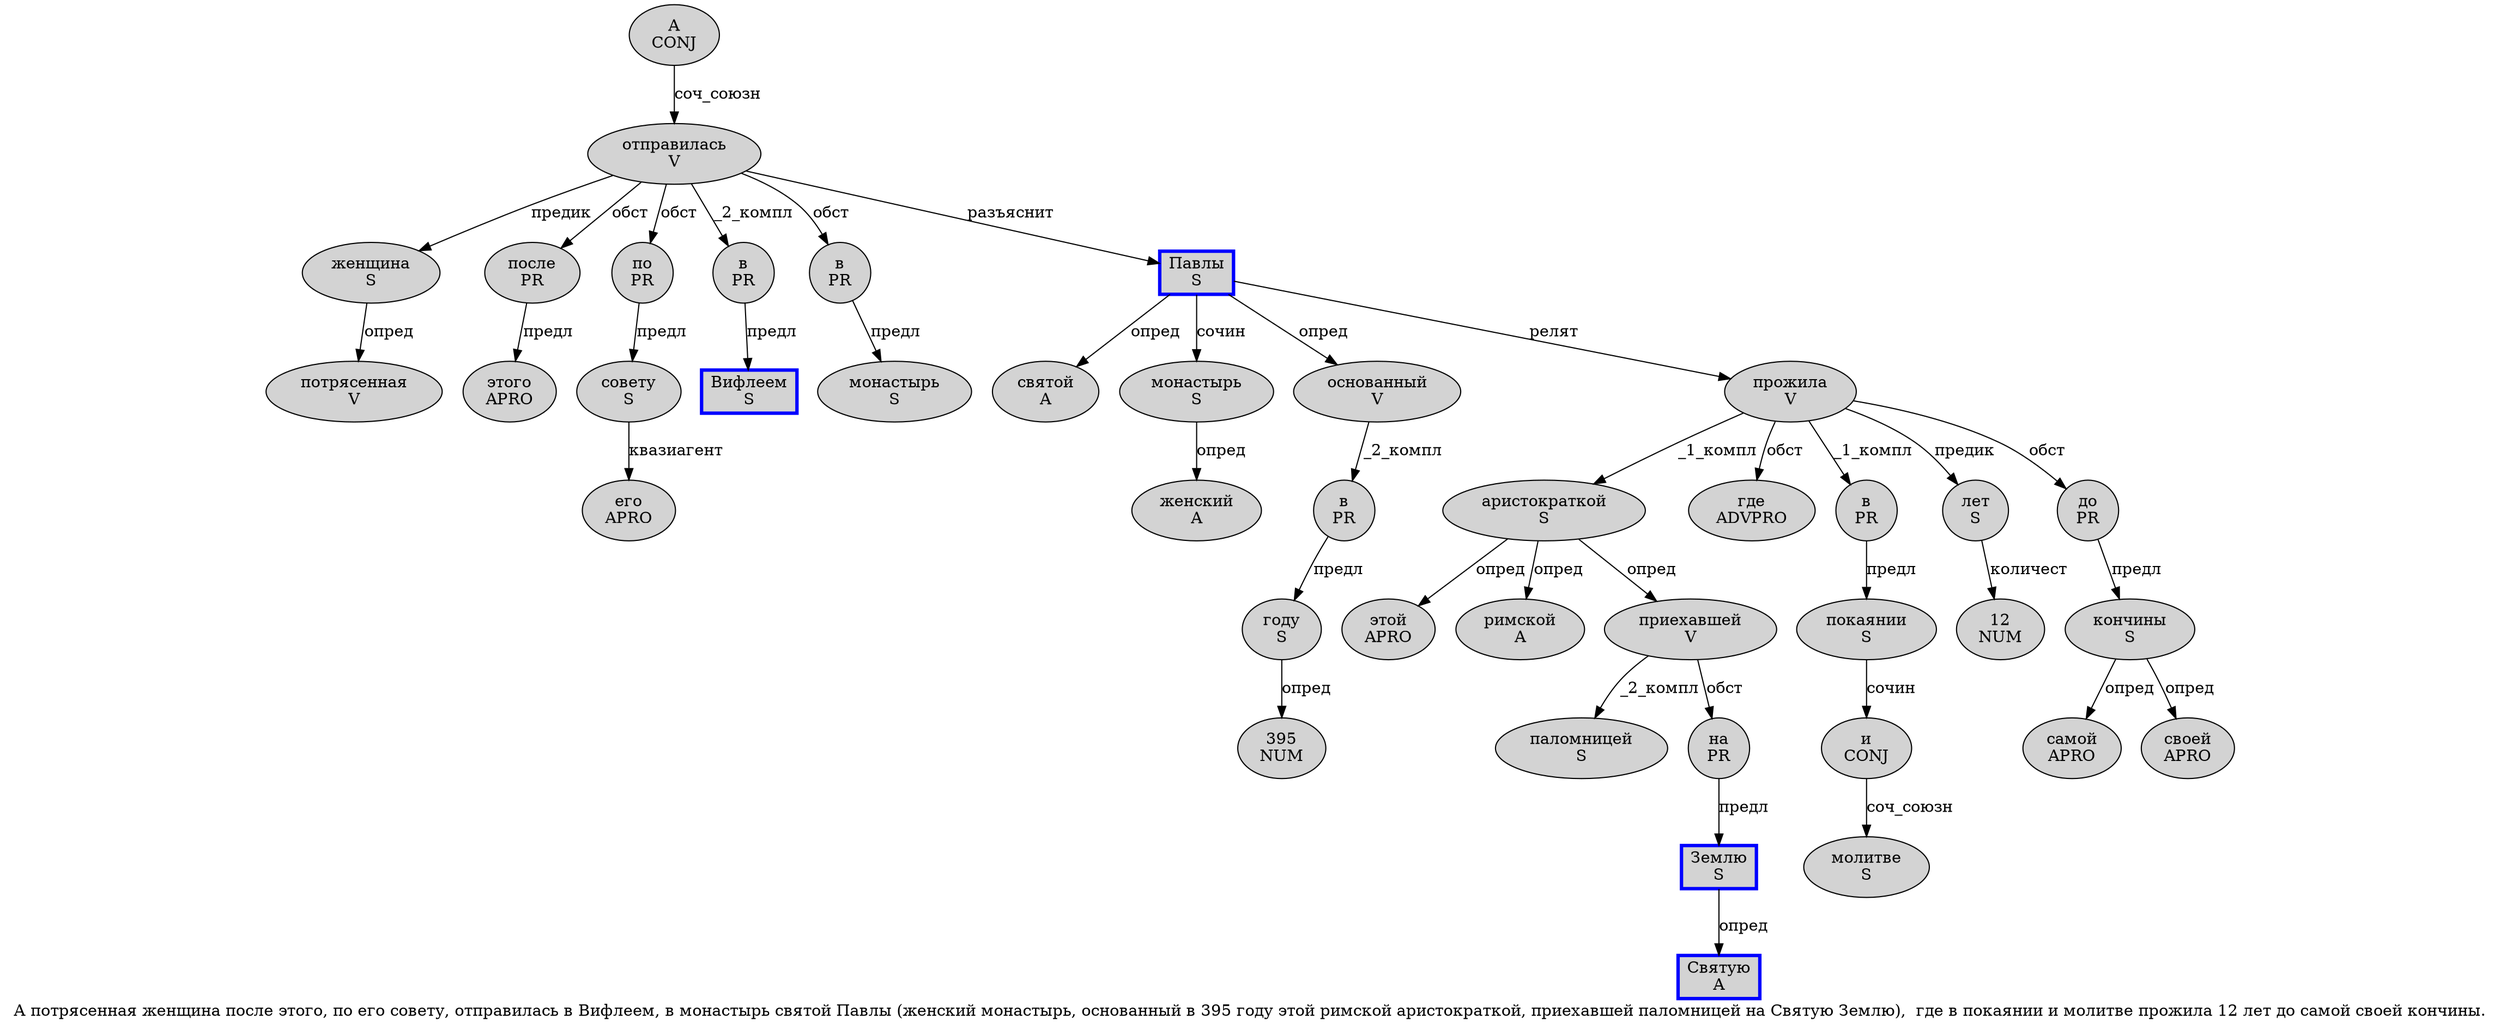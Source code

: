 digraph SENTENCE_671 {
	graph [label="А потрясенная женщина после этого, по его совету, отправилась в Вифлеем, в монастырь святой Павлы (женский монастырь, основанный в 395 году этой римской аристократкой, приехавшей паломницей на Святую Землю),  где в покаянии и молитве прожила 12 лет до самой своей кончины."]
	node [style=filled]
		0 [label="А
CONJ" color="" fillcolor=lightgray penwidth=1 shape=ellipse]
		1 [label="потрясенная
V" color="" fillcolor=lightgray penwidth=1 shape=ellipse]
		2 [label="женщина
S" color="" fillcolor=lightgray penwidth=1 shape=ellipse]
		3 [label="после
PR" color="" fillcolor=lightgray penwidth=1 shape=ellipse]
		4 [label="этого
APRO" color="" fillcolor=lightgray penwidth=1 shape=ellipse]
		6 [label="по
PR" color="" fillcolor=lightgray penwidth=1 shape=ellipse]
		7 [label="его
APRO" color="" fillcolor=lightgray penwidth=1 shape=ellipse]
		8 [label="совету
S" color="" fillcolor=lightgray penwidth=1 shape=ellipse]
		10 [label="отправилась
V" color="" fillcolor=lightgray penwidth=1 shape=ellipse]
		11 [label="в
PR" color="" fillcolor=lightgray penwidth=1 shape=ellipse]
		12 [label="Вифлеем
S" color=blue fillcolor=lightgray penwidth=3 shape=box]
		14 [label="в
PR" color="" fillcolor=lightgray penwidth=1 shape=ellipse]
		15 [label="монастырь
S" color="" fillcolor=lightgray penwidth=1 shape=ellipse]
		16 [label="святой
A" color="" fillcolor=lightgray penwidth=1 shape=ellipse]
		17 [label="Павлы
S" color=blue fillcolor=lightgray penwidth=3 shape=box]
		19 [label="женский
A" color="" fillcolor=lightgray penwidth=1 shape=ellipse]
		20 [label="монастырь
S" color="" fillcolor=lightgray penwidth=1 shape=ellipse]
		22 [label="основанный
V" color="" fillcolor=lightgray penwidth=1 shape=ellipse]
		23 [label="в
PR" color="" fillcolor=lightgray penwidth=1 shape=ellipse]
		24 [label="395
NUM" color="" fillcolor=lightgray penwidth=1 shape=ellipse]
		25 [label="году
S" color="" fillcolor=lightgray penwidth=1 shape=ellipse]
		26 [label="этой
APRO" color="" fillcolor=lightgray penwidth=1 shape=ellipse]
		27 [label="римской
A" color="" fillcolor=lightgray penwidth=1 shape=ellipse]
		28 [label="аристократкой
S" color="" fillcolor=lightgray penwidth=1 shape=ellipse]
		30 [label="приехавшей
V" color="" fillcolor=lightgray penwidth=1 shape=ellipse]
		31 [label="паломницей
S" color="" fillcolor=lightgray penwidth=1 shape=ellipse]
		32 [label="на
PR" color="" fillcolor=lightgray penwidth=1 shape=ellipse]
		33 [label="Святую
A" color=blue fillcolor=lightgray penwidth=3 shape=box]
		34 [label="Землю
S" color=blue fillcolor=lightgray penwidth=3 shape=box]
		37 [label="где
ADVPRO" color="" fillcolor=lightgray penwidth=1 shape=ellipse]
		38 [label="в
PR" color="" fillcolor=lightgray penwidth=1 shape=ellipse]
		39 [label="покаянии
S" color="" fillcolor=lightgray penwidth=1 shape=ellipse]
		40 [label="и
CONJ" color="" fillcolor=lightgray penwidth=1 shape=ellipse]
		41 [label="молитве
S" color="" fillcolor=lightgray penwidth=1 shape=ellipse]
		42 [label="прожила
V" color="" fillcolor=lightgray penwidth=1 shape=ellipse]
		43 [label="12
NUM" color="" fillcolor=lightgray penwidth=1 shape=ellipse]
		44 [label="лет
S" color="" fillcolor=lightgray penwidth=1 shape=ellipse]
		45 [label="до
PR" color="" fillcolor=lightgray penwidth=1 shape=ellipse]
		46 [label="самой
APRO" color="" fillcolor=lightgray penwidth=1 shape=ellipse]
		47 [label="своей
APRO" color="" fillcolor=lightgray penwidth=1 shape=ellipse]
		48 [label="кончины
S" color="" fillcolor=lightgray penwidth=1 shape=ellipse]
			40 -> 41 [label="соч_союзн"]
			14 -> 15 [label="предл"]
			39 -> 40 [label="сочин"]
			11 -> 12 [label="предл"]
			28 -> 26 [label="опред"]
			28 -> 27 [label="опред"]
			28 -> 30 [label="опред"]
			0 -> 10 [label="соч_союзн"]
			17 -> 16 [label="опред"]
			17 -> 20 [label="сочин"]
			17 -> 22 [label="опред"]
			17 -> 42 [label="релят"]
			42 -> 28 [label="_1_компл"]
			42 -> 37 [label="обст"]
			42 -> 38 [label="_1_компл"]
			42 -> 44 [label="предик"]
			42 -> 45 [label="обст"]
			23 -> 25 [label="предл"]
			30 -> 31 [label="_2_компл"]
			30 -> 32 [label="обст"]
			22 -> 23 [label="_2_компл"]
			10 -> 2 [label="предик"]
			10 -> 3 [label="обст"]
			10 -> 6 [label="обст"]
			10 -> 11 [label="_2_компл"]
			10 -> 14 [label="обст"]
			10 -> 17 [label="разъяснит"]
			6 -> 8 [label="предл"]
			32 -> 34 [label="предл"]
			20 -> 19 [label="опред"]
			45 -> 48 [label="предл"]
			2 -> 1 [label="опред"]
			25 -> 24 [label="опред"]
			8 -> 7 [label="квазиагент"]
			3 -> 4 [label="предл"]
			48 -> 46 [label="опред"]
			48 -> 47 [label="опред"]
			34 -> 33 [label="опред"]
			44 -> 43 [label="количест"]
			38 -> 39 [label="предл"]
}